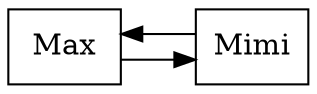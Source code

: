 digraph G {
  rankdir = LR;
  splines = ortho;
  graph [pencolor = transparent, rank = same];
  node  [shape = record];

  node1 [label = "Max"]
  node2 [label = "Mimi"]
  node2 [label = "Mimi"]

  node1 -> node2;
  node2 -> node1;
}